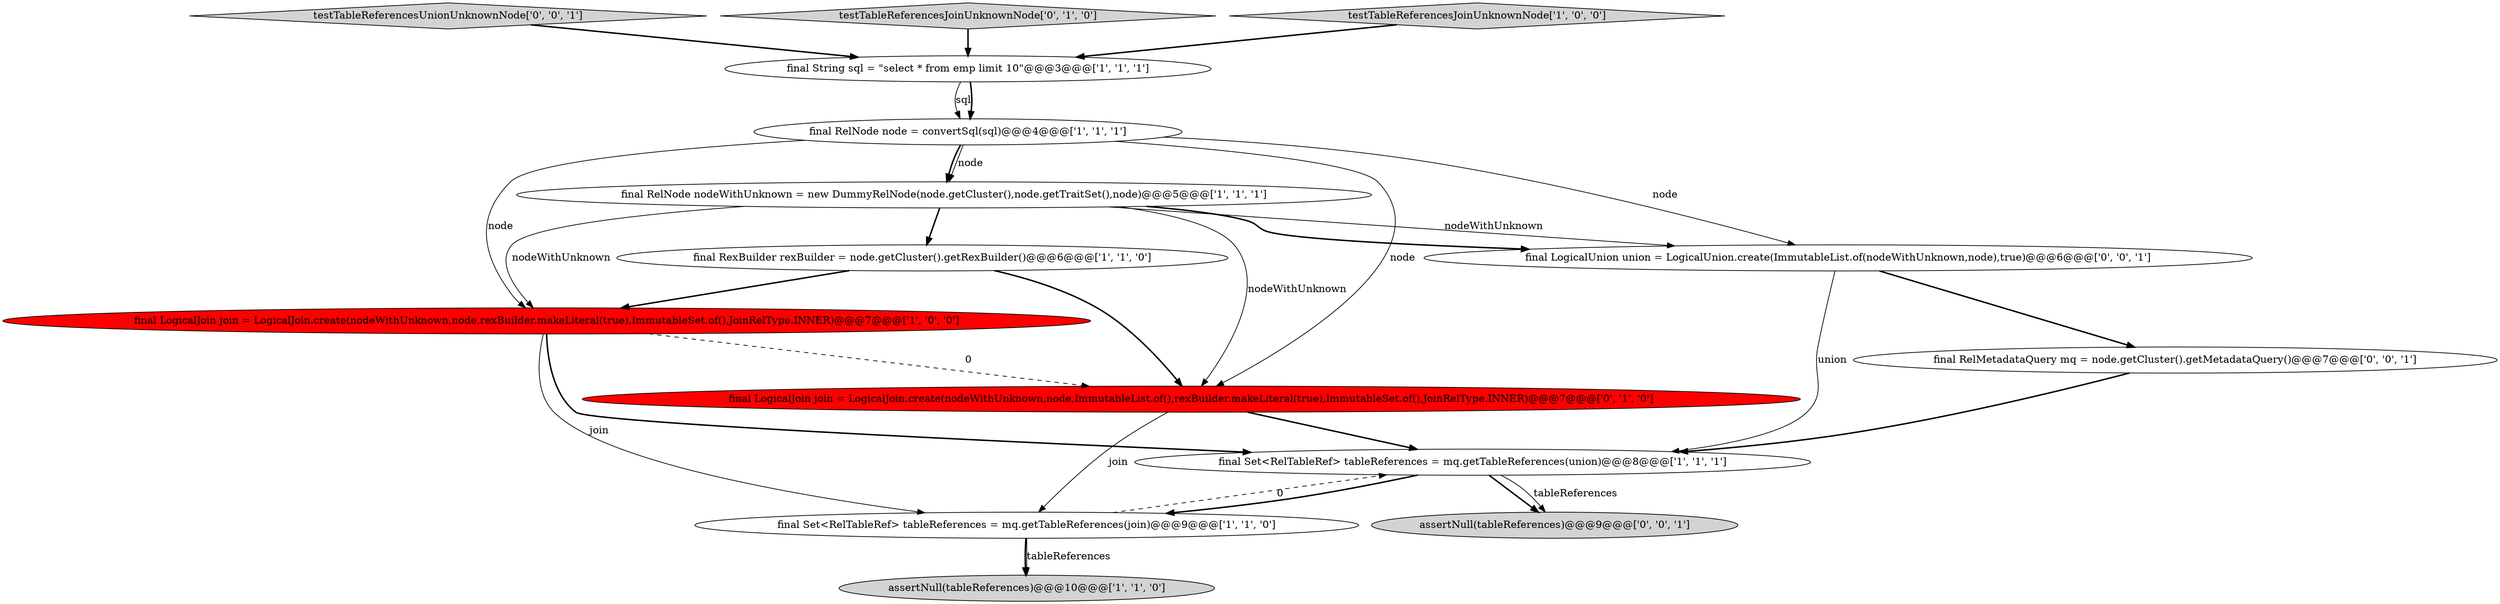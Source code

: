 digraph {
13 [style = filled, label = "testTableReferencesUnionUnknownNode['0', '0', '1']", fillcolor = lightgray, shape = diamond image = "AAA0AAABBB3BBB"];
5 [style = filled, label = "final String sql = \"select * from emp limit 10\"@@@3@@@['1', '1', '1']", fillcolor = white, shape = ellipse image = "AAA0AAABBB1BBB"];
7 [style = filled, label = "final RelNode node = convertSql(sql)@@@4@@@['1', '1', '1']", fillcolor = white, shape = ellipse image = "AAA0AAABBB1BBB"];
11 [style = filled, label = "final LogicalUnion union = LogicalUnion.create(ImmutableList.of(nodeWithUnknown,node),true)@@@6@@@['0', '0', '1']", fillcolor = white, shape = ellipse image = "AAA0AAABBB3BBB"];
4 [style = filled, label = "final Set<RelTableRef> tableReferences = mq.getTableReferences(union)@@@8@@@['1', '1', '1']", fillcolor = white, shape = ellipse image = "AAA0AAABBB1BBB"];
10 [style = filled, label = "testTableReferencesJoinUnknownNode['0', '1', '0']", fillcolor = lightgray, shape = diamond image = "AAA0AAABBB2BBB"];
1 [style = filled, label = "final LogicalJoin join = LogicalJoin.create(nodeWithUnknown,node,rexBuilder.makeLiteral(true),ImmutableSet.of(),JoinRelType.INNER)@@@7@@@['1', '0', '0']", fillcolor = red, shape = ellipse image = "AAA1AAABBB1BBB"];
9 [style = filled, label = "final LogicalJoin join = LogicalJoin.create(nodeWithUnknown,node,ImmutableList.of(),rexBuilder.makeLiteral(true),ImmutableSet.of(),JoinRelType.INNER)@@@7@@@['0', '1', '0']", fillcolor = red, shape = ellipse image = "AAA1AAABBB2BBB"];
14 [style = filled, label = "assertNull(tableReferences)@@@9@@@['0', '0', '1']", fillcolor = lightgray, shape = ellipse image = "AAA0AAABBB3BBB"];
12 [style = filled, label = "final RelMetadataQuery mq = node.getCluster().getMetadataQuery()@@@7@@@['0', '0', '1']", fillcolor = white, shape = ellipse image = "AAA0AAABBB3BBB"];
6 [style = filled, label = "final RexBuilder rexBuilder = node.getCluster().getRexBuilder()@@@6@@@['1', '1', '0']", fillcolor = white, shape = ellipse image = "AAA0AAABBB1BBB"];
3 [style = filled, label = "assertNull(tableReferences)@@@10@@@['1', '1', '0']", fillcolor = lightgray, shape = ellipse image = "AAA0AAABBB1BBB"];
0 [style = filled, label = "testTableReferencesJoinUnknownNode['1', '0', '0']", fillcolor = lightgray, shape = diamond image = "AAA0AAABBB1BBB"];
8 [style = filled, label = "final RelNode nodeWithUnknown = new DummyRelNode(node.getCluster(),node.getTraitSet(),node)@@@5@@@['1', '1', '1']", fillcolor = white, shape = ellipse image = "AAA0AAABBB1BBB"];
2 [style = filled, label = "final Set<RelTableRef> tableReferences = mq.getTableReferences(join)@@@9@@@['1', '1', '0']", fillcolor = white, shape = ellipse image = "AAA0AAABBB1BBB"];
1->4 [style = bold, label=""];
4->14 [style = bold, label=""];
1->2 [style = solid, label="join"];
9->2 [style = solid, label="join"];
2->3 [style = bold, label=""];
7->9 [style = solid, label="node"];
4->14 [style = solid, label="tableReferences"];
9->4 [style = bold, label=""];
2->4 [style = dashed, label="0"];
1->9 [style = dashed, label="0"];
8->6 [style = bold, label=""];
11->12 [style = bold, label=""];
8->1 [style = solid, label="nodeWithUnknown"];
4->2 [style = bold, label=""];
5->7 [style = solid, label="sql"];
7->8 [style = bold, label=""];
6->1 [style = bold, label=""];
10->5 [style = bold, label=""];
8->9 [style = solid, label="nodeWithUnknown"];
12->4 [style = bold, label=""];
7->1 [style = solid, label="node"];
2->3 [style = solid, label="tableReferences"];
13->5 [style = bold, label=""];
11->4 [style = solid, label="union"];
5->7 [style = bold, label=""];
6->9 [style = bold, label=""];
8->11 [style = bold, label=""];
7->11 [style = solid, label="node"];
0->5 [style = bold, label=""];
7->8 [style = solid, label="node"];
8->11 [style = solid, label="nodeWithUnknown"];
}
